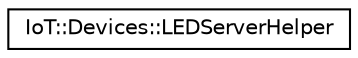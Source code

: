 digraph "Graphical Class Hierarchy"
{
 // LATEX_PDF_SIZE
  edge [fontname="Helvetica",fontsize="10",labelfontname="Helvetica",labelfontsize="10"];
  node [fontname="Helvetica",fontsize="10",shape=record];
  rankdir="LR";
  Node0 [label="IoT::Devices::LEDServerHelper",height=0.2,width=0.4,color="black", fillcolor="white", style="filled",URL="$classIoT_1_1Devices_1_1LEDServerHelper.html",tooltip=" "];
}
